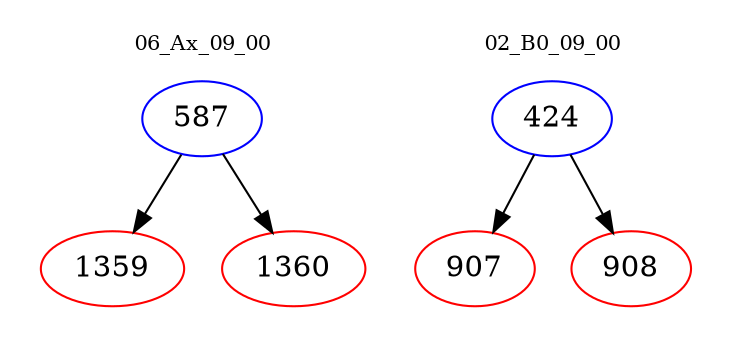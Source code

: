 digraph{
subgraph cluster_0 {
color = white
label = "06_Ax_09_00";
fontsize=10;
T0_587 [label="587", color="blue"]
T0_587 -> T0_1359 [color="black"]
T0_1359 [label="1359", color="red"]
T0_587 -> T0_1360 [color="black"]
T0_1360 [label="1360", color="red"]
}
subgraph cluster_1 {
color = white
label = "02_B0_09_00";
fontsize=10;
T1_424 [label="424", color="blue"]
T1_424 -> T1_907 [color="black"]
T1_907 [label="907", color="red"]
T1_424 -> T1_908 [color="black"]
T1_908 [label="908", color="red"]
}
}

